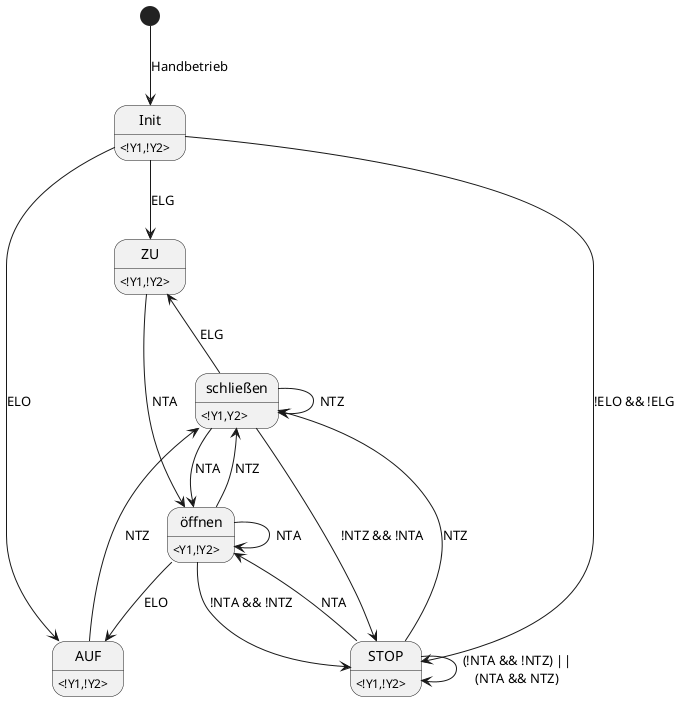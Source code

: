 @startuml

ZU: <!Y1,!Y2>
AUF: <!Y1,!Y2>
öffnen: <Y1,!Y2>
schließen: <!Y1,Y2>
STOP : <!Y1,!Y2>
Init : <!Y1,!Y2>

[*] --> Init : Handbetrieb
Init --> ZU :ELG
Init --> STOP : !ELO && !ELG
Init -> AUF : ELO

ZU ---> öffnen : NTA

öffnen --> schließen : NTZ
öffnen --> STOP : !NTA && !NTZ
öffnen --> AUF : ELO
öffnen --> öffnen : NTA

schließen --> öffnen : NTA
schließen -left-> ZU : ELG
schließen --> STOP : !NTZ && !NTA
schließen --> schließen : NTZ

AUF --> schließen : NTZ

STOP --> schließen : NTZ
STOP --> öffnen : NTA
STOP --> STOP : (!NTA && !NTZ) ||\n(NTA && NTZ)




@enduml